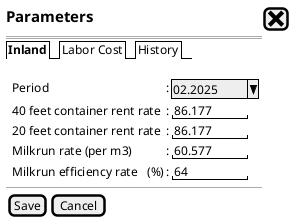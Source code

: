 @startsalt
{
<size:15><b>Parameters|[<size:25><&x>]|*
==
{/ <b>Inland | Labor Cost | History}*
  
  .
  {
    .|Period                          |:|^ 02.2025 ^|*
    .|40 feet container rent rate     |:|" 86.177  "|*
    .|20 feet container rent rate     |:|" 86.177  "|*
    .|Milkrun rate (per m3)           |:|" 60.577  "|*
    .|Milkrun efficiency rate   (%)   |:|"  64     "|*
  }
  --
  {
    [Save]|[Cancel]
  }






}
@endsalt